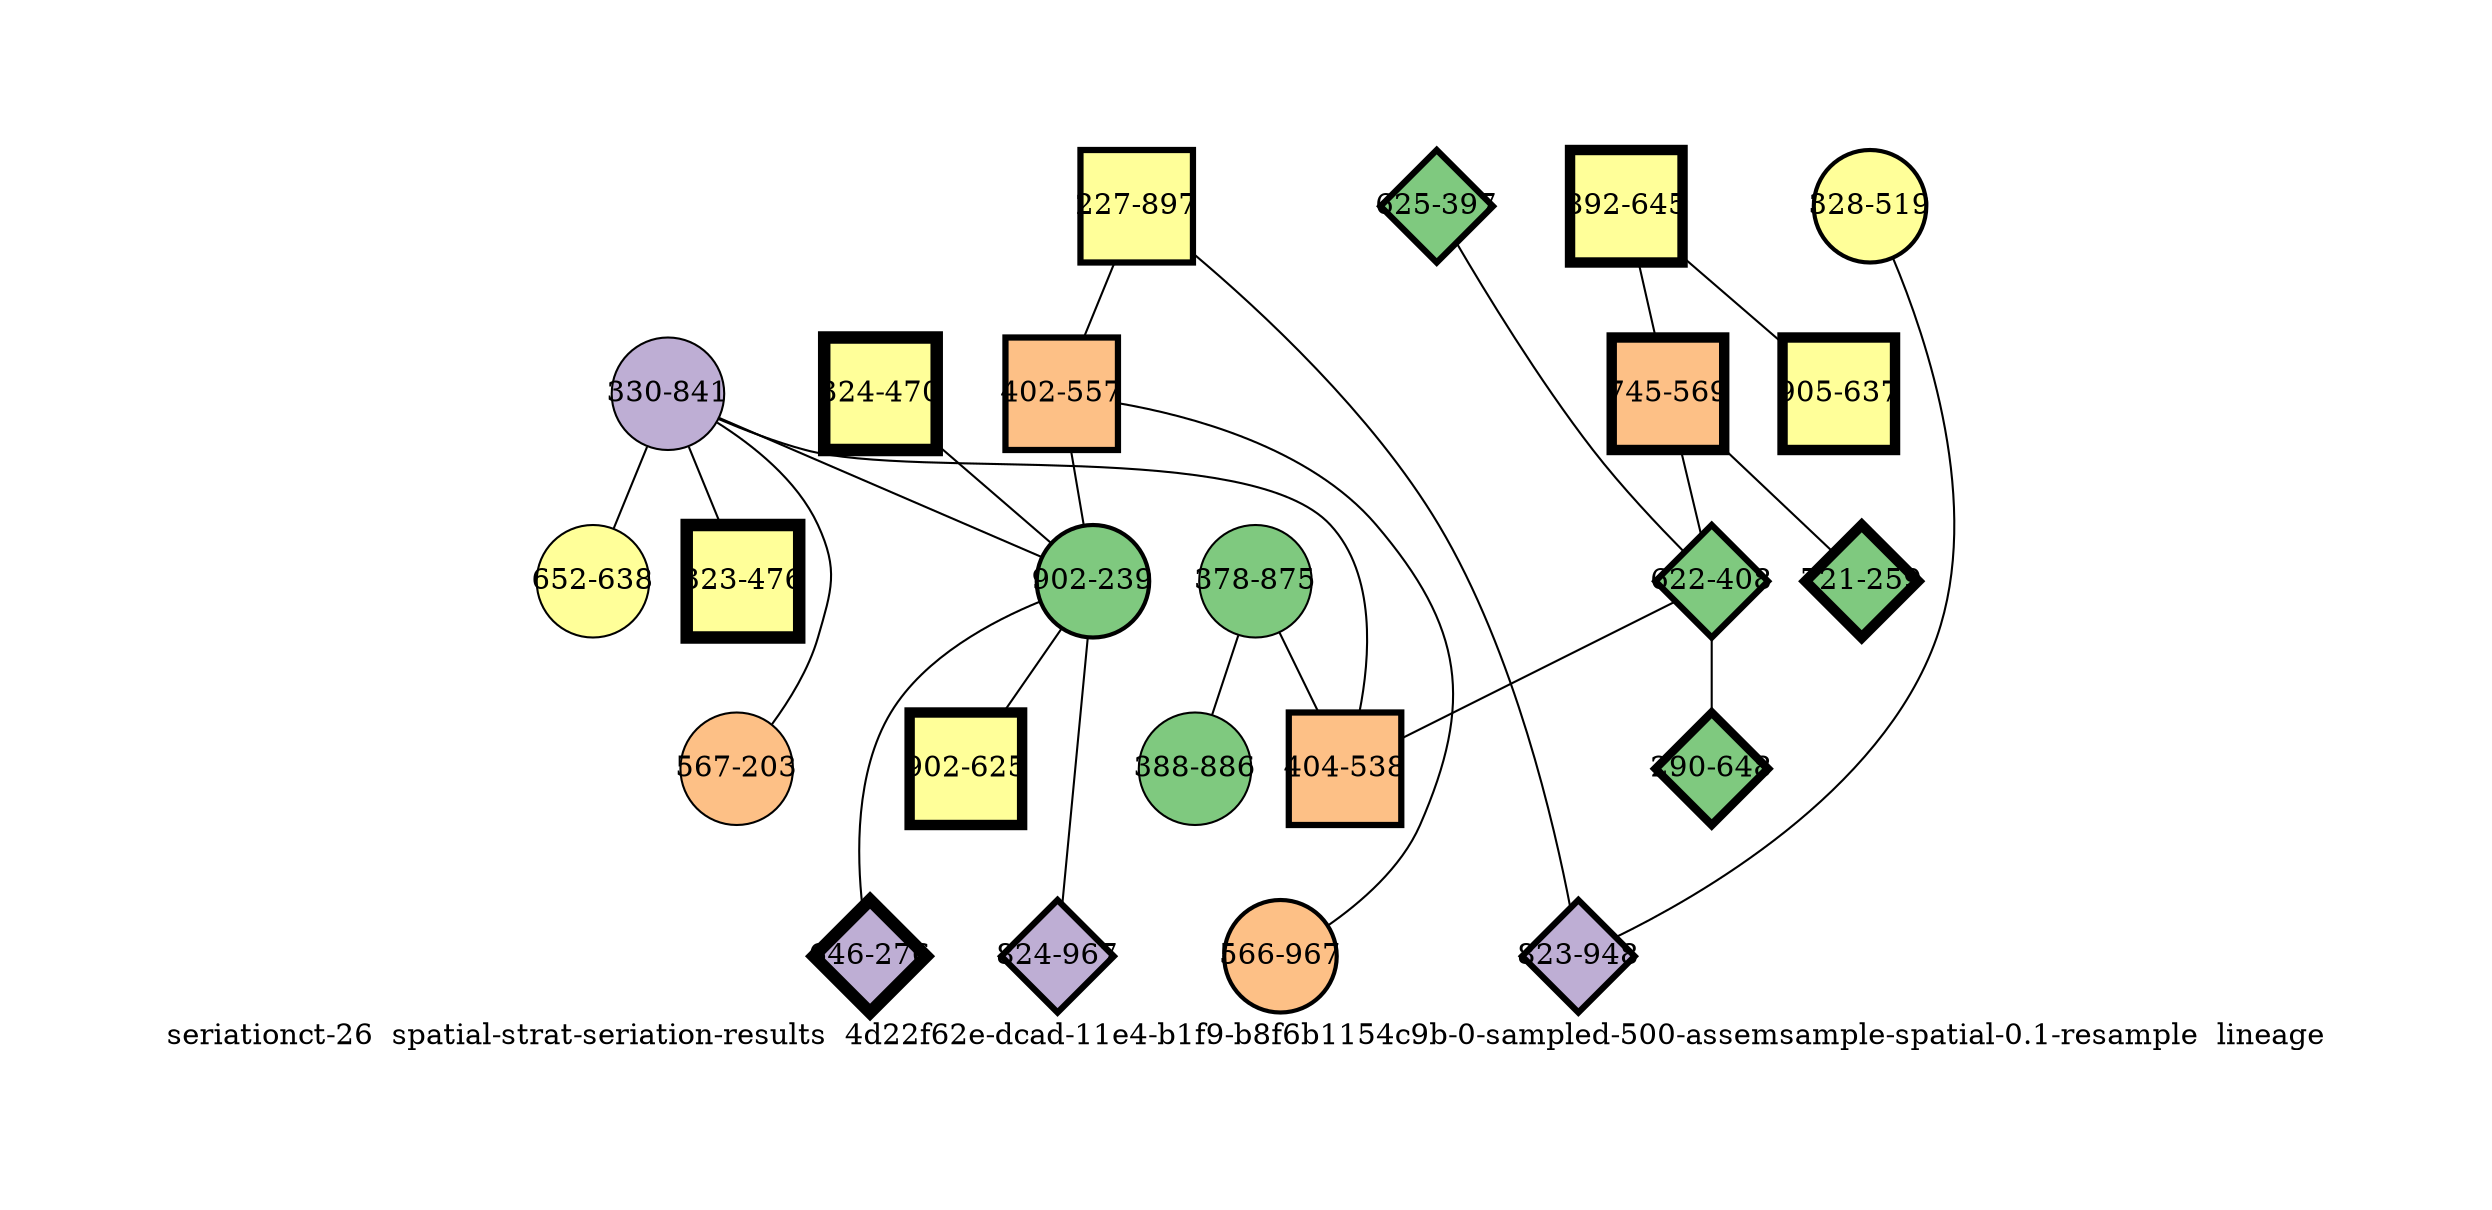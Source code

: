 strict graph "seriationct-26  spatial-strat-seriation-results  4d22f62e-dcad-11e4-b1f9-b8f6b1154c9b-0-sampled-500-assemsample-spatial-0.1-resample  lineage" {
labelloc=b;
ratio=auto;
pad="1.0";
label="seriationct-26  spatial-strat-seriation-results  4d22f62e-dcad-11e4-b1f9-b8f6b1154c9b-0-sampled-500-assemsample-spatial-0.1-resample  lineage";
node [width="0.75", style=filled, fixedsize=true, height="0.75", shape=circle, label=""];
0 [xCoordinate="841.0", appears_in_slice=1, yCoordinate="330.0", colorscheme=accent6, lineage_id=0, short_label="330-841", label="330-841", shape=circle, cluster_id=1, fillcolor=2, size="500.0", id=0, penwidth="1.0"];
1 [xCoordinate="875.0", appears_in_slice=1, yCoordinate="378.0", colorscheme=accent6, lineage_id=0, short_label="378-875", label="378-875", shape=circle, cluster_id=0, fillcolor=1, size="500.0", id=1, penwidth="1.0"];
2 [xCoordinate="519.0", appears_in_slice=2, yCoordinate="328.0", colorscheme=accent6, lineage_id=0, short_label="328-519", label="328-519", shape=circle, cluster_id=3, fillcolor=4, size="500.0", id=2, penwidth="2.0"];
3 [xCoordinate="470.0", appears_in_slice=6, yCoordinate="324.0", colorscheme=accent6, lineage_id=1, short_label="324-470", label="324-470", shape=square, cluster_id=3, fillcolor=4, size="500.0", id=3, penwidth="6.0"];
4 [xCoordinate="645.0", appears_in_slice=5, yCoordinate="892.0", colorscheme=accent6, lineage_id=1, short_label="892-645", label="892-645", shape=square, cluster_id=3, fillcolor=4, size="500.0", id=4, penwidth="5.0"];
5 [xCoordinate="897.0", appears_in_slice=3, yCoordinate="227.0", colorscheme=accent6, lineage_id=1, short_label="227-897", label="227-897", shape=square, cluster_id=3, fillcolor=4, size="500.0", id=5, penwidth="3.0"];
6 [xCoordinate="638.0", appears_in_slice=1, yCoordinate="652.0", colorscheme=accent6, lineage_id=0, short_label="652-638", label="652-638", shape=circle, cluster_id=3, fillcolor=4, size="500.0", id=6, penwidth="1.0"];
7 [xCoordinate="476.0", appears_in_slice=6, yCoordinate="323.0", colorscheme=accent6, lineage_id=1, short_label="323-476", label="323-476", shape=square, cluster_id=3, fillcolor=4, size="500.0", id=7, penwidth="6.0"];
8 [xCoordinate="557.0", appears_in_slice=3, yCoordinate="402.0", colorscheme=accent6, lineage_id=1, short_label="402-557", label="402-557", shape=square, cluster_id=2, fillcolor=3, size="500.0", id=8, penwidth="3.0"];
9 [xCoordinate="948.0", appears_in_slice=3, yCoordinate="823.0", colorscheme=accent6, lineage_id=2, short_label="823-948", label="823-948", shape=diamond, cluster_id=1, fillcolor=2, size="500.0", id=9, penwidth="3.0"];
10 [xCoordinate="569.0", appears_in_slice=5, yCoordinate="745.0", colorscheme=accent6, lineage_id=1, short_label="745-569", label="745-569", shape=square, cluster_id=2, fillcolor=3, size="500.0", id=10, penwidth="5.0"];
11 [xCoordinate="239.0", appears_in_slice=2, yCoordinate="902.0", colorscheme=accent6, lineage_id=0, short_label="902-239", label="902-239", shape=circle, cluster_id=0, fillcolor=1, size="500.0", id=11, penwidth="2.0"];
12 [xCoordinate="397.0", appears_in_slice=3, yCoordinate="625.0", colorscheme=accent6, lineage_id=2, short_label="625-397", label="625-397", shape=diamond, cluster_id=0, fillcolor=1, size="500.0", id=12, penwidth="3.0"];
13 [xCoordinate="625.0", appears_in_slice=5, yCoordinate="902.0", colorscheme=accent6, lineage_id=1, short_label="902-625", label="902-625", shape=square, cluster_id=3, fillcolor=4, size="500.0", id=13, penwidth="5.0"];
14 [xCoordinate="967.0", appears_in_slice=3, yCoordinate="824.0", colorscheme=accent6, lineage_id=2, short_label="824-967", label="824-967", shape=diamond, cluster_id=1, fillcolor=2, size="500.0", id=14, penwidth="3.0"];
15 [xCoordinate="967.0", appears_in_slice=2, yCoordinate="566.0", colorscheme=accent6, lineage_id=0, short_label="566-967", label="566-967", shape=circle, cluster_id=2, fillcolor=3, size="500.0", id=15, penwidth="2.0"];
16 [xCoordinate="408.0", appears_in_slice=3, yCoordinate="622.0", colorscheme=accent6, lineage_id=2, short_label="622-408", label="622-408", shape=diamond, cluster_id=0, fillcolor=1, size="500.0", id=16, penwidth="3.0"];
17 [xCoordinate="538.0", appears_in_slice=3, yCoordinate="404.0", colorscheme=accent6, lineage_id=1, short_label="404-538", label="404-538", shape=square, cluster_id=2, fillcolor=3, size="500.0", id=17, penwidth="3.0"];
18 [xCoordinate="886.0", appears_in_slice=1, yCoordinate="388.0", colorscheme=accent6, lineage_id=0, short_label="388-886", label="388-886", shape=circle, cluster_id=0, fillcolor=1, size="500.0", id=18, penwidth="1.0"];
19 [xCoordinate="637.0", appears_in_slice=5, yCoordinate="905.0", colorscheme=accent6, lineage_id=1, short_label="905-637", label="905-637", shape=square, cluster_id=3, fillcolor=4, size="500.0", id=19, penwidth="5.0"];
20 [xCoordinate="203.0", appears_in_slice=1, yCoordinate="567.0", colorscheme=accent6, lineage_id=0, short_label="567-203", label="567-203", shape=circle, cluster_id=2, fillcolor=3, size="500.0", id=20, penwidth="1.0"];
21 [xCoordinate="648.0", appears_in_slice=4, yCoordinate="290.0", colorscheme=accent6, lineage_id=2, short_label="290-648", label="290-648", shape=diamond, cluster_id=0, fillcolor=1, size="500.0", id=21, penwidth="4.0"];
22 [xCoordinate="259.0", appears_in_slice=5, yCoordinate="721.0", colorscheme=accent6, lineage_id=2, short_label="721-259", label="721-259", shape=diamond, cluster_id=0, fillcolor=1, size="500.0", id=22, penwidth="5.0"];
23 [xCoordinate="276.0", appears_in_slice=6, yCoordinate="646.0", colorscheme=accent6, lineage_id=2, short_label="646-276", label="646-276", shape=diamond, cluster_id=1, fillcolor=2, size="500.0", id=23, penwidth="6.0"];
0 -- 17  [inverseweight="2.17667163461", weight="0.459417021888"];
0 -- 11  [inverseweight="2.78751668508", weight="0.358742247303"];
0 -- 20  [inverseweight="2.23709727904", weight="0.447007829909"];
0 -- 6  [inverseweight="2.18542823991", weight="0.457576223159"];
0 -- 7  [inverseweight="1.3460522987", weight="0.742913184699"];
1 -- 17  [inverseweight="1.80728138504", weight="0.553317268843"];
1 -- 18  [inverseweight="23.1125081761", weight="0.0432666153056"];
2 -- 9  [inverseweight="2.41037342952", weight="0.414873474688"];
3 -- 11  [inverseweight="1.17532266743", weight="0.850830182821"];
4 -- 10  [inverseweight="22.5876975726", weight="0.0442718872424"];
4 -- 19  [inverseweight="16.378044552", weight="0.0610573500899"];
5 -- 8  [inverseweight="2.90609279144", weight="0.344104635249"];
5 -- 9  [inverseweight="16.2221421131", weight="0.0616441400297"];
8 -- 11  [inverseweight="2.25019858879", weight="0.444405220491"];
8 -- 15  [inverseweight="2.43685089414", weight="0.410365690574"];
10 -- 16  [inverseweight="2.3222429803", weight="0.430618160323"];
10 -- 22  [inverseweight="18.1848241863", weight="0.0549909083395"];
11 -- 13  [inverseweight="1.21794097072", weight="0.821057854234"];
11 -- 14  [inverseweight="1.3373765391", weight="0.747732572515"];
11 -- 23  [inverseweight="1.2949804901", weight="0.772212406013"];
12 -- 16  [inverseweight="19.0346746907", weight="0.0525357021463"];
16 -- 17  [inverseweight="16.3604997751", weight="0.0611228271597"];
16 -- 21  [inverseweight="1.92276407272", weight="0.520084608501"];
}
